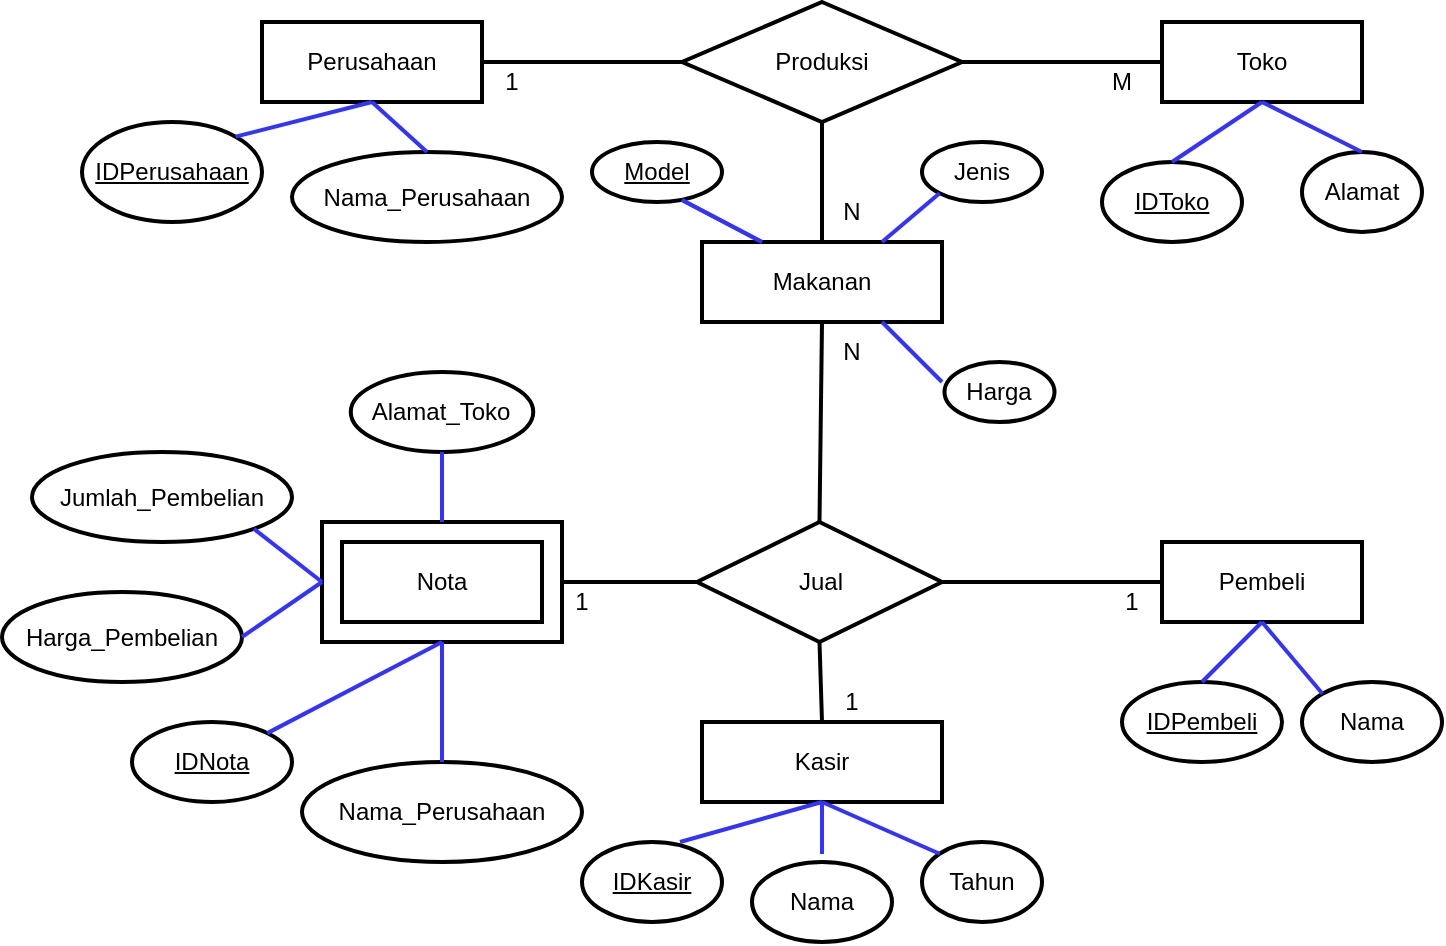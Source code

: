 <mxfile version="13.7.3" type="device"><diagram id="H4Y2i8G257SqjGdyQOFw" name="Page-1"><mxGraphModel dx="868" dy="479" grid="1" gridSize="10" guides="1" tooltips="1" connect="1" arrows="1" fold="1" page="1" pageScale="1" pageWidth="850" pageHeight="1100" math="0" shadow="0"><root><mxCell id="0"/><mxCell id="1" parent="0"/><mxCell id="bx9qFwmlqiWJXu3uj_-1-26" value="" style="rounded=0;whiteSpace=wrap;html=1;strokeWidth=2;" parent="1" vertex="1"><mxGeometry x="170" y="300" width="120" height="60" as="geometry"/></mxCell><mxCell id="bx9qFwmlqiWJXu3uj_-1-1" value="Perusahaan" style="rounded=0;whiteSpace=wrap;html=1;strokeWidth=2;" parent="1" vertex="1"><mxGeometry x="140" y="50" width="110" height="40" as="geometry"/></mxCell><mxCell id="bx9qFwmlqiWJXu3uj_-1-2" value="Toko" style="rounded=0;whiteSpace=wrap;html=1;strokeWidth=2;" parent="1" vertex="1"><mxGeometry x="590" y="50" width="100" height="40" as="geometry"/></mxCell><mxCell id="bx9qFwmlqiWJXu3uj_-1-3" value="Makanan" style="rounded=0;whiteSpace=wrap;html=1;strokeWidth=2;" parent="1" vertex="1"><mxGeometry x="360" y="160" width="120" height="40" as="geometry"/></mxCell><mxCell id="bx9qFwmlqiWJXu3uj_-1-4" value="Pembeli" style="rounded=0;whiteSpace=wrap;html=1;strokeWidth=2;" parent="1" vertex="1"><mxGeometry x="590" y="310" width="100" height="40" as="geometry"/></mxCell><mxCell id="bx9qFwmlqiWJXu3uj_-1-5" value="Kasir" style="rounded=0;whiteSpace=wrap;html=1;strokeWidth=2;" parent="1" vertex="1"><mxGeometry x="360" y="400" width="120" height="40" as="geometry"/></mxCell><mxCell id="bx9qFwmlqiWJXu3uj_-1-7" value="Produksi" style="rhombus;whiteSpace=wrap;html=1;strokeWidth=2;" parent="1" vertex="1"><mxGeometry x="350" y="40" width="140" height="60" as="geometry"/></mxCell><mxCell id="bx9qFwmlqiWJXu3uj_-1-8" value="Jual" style="rhombus;whiteSpace=wrap;html=1;strokeWidth=2;" parent="1" vertex="1"><mxGeometry x="357.5" y="300" width="122.5" height="60" as="geometry"/></mxCell><mxCell id="bx9qFwmlqiWJXu3uj_-1-11" value="" style="endArrow=none;html=1;exitX=1;exitY=0.5;exitDx=0;exitDy=0;entryX=0;entryY=0.5;entryDx=0;entryDy=0;strokeWidth=2;" parent="1" source="bx9qFwmlqiWJXu3uj_-1-1" target="bx9qFwmlqiWJXu3uj_-1-7" edge="1"><mxGeometry width="50" height="50" relative="1" as="geometry"><mxPoint x="340" y="270" as="sourcePoint"/><mxPoint x="390" y="220" as="targetPoint"/></mxGeometry></mxCell><mxCell id="bx9qFwmlqiWJXu3uj_-1-12" value="" style="endArrow=none;html=1;entryX=1;entryY=0.5;entryDx=0;entryDy=0;exitX=0;exitY=0.5;exitDx=0;exitDy=0;strokeWidth=2;" parent="1" source="bx9qFwmlqiWJXu3uj_-1-2" target="bx9qFwmlqiWJXu3uj_-1-7" edge="1"><mxGeometry width="50" height="50" relative="1" as="geometry"><mxPoint x="340" y="270" as="sourcePoint"/><mxPoint x="390" y="220" as="targetPoint"/></mxGeometry></mxCell><mxCell id="bx9qFwmlqiWJXu3uj_-1-13" value="" style="endArrow=none;html=1;entryX=0.5;entryY=1;entryDx=0;entryDy=0;exitX=0.5;exitY=0;exitDx=0;exitDy=0;strokeWidth=2;" parent="1" source="bx9qFwmlqiWJXu3uj_-1-3" target="bx9qFwmlqiWJXu3uj_-1-7" edge="1"><mxGeometry width="50" height="50" relative="1" as="geometry"><mxPoint x="340" y="270" as="sourcePoint"/><mxPoint x="390" y="220" as="targetPoint"/></mxGeometry></mxCell><mxCell id="bx9qFwmlqiWJXu3uj_-1-16" value="" style="endArrow=none;html=1;entryX=0.5;entryY=1;entryDx=0;entryDy=0;exitX=0.5;exitY=0;exitDx=0;exitDy=0;strokeWidth=2;" parent="1" source="bx9qFwmlqiWJXu3uj_-1-8" target="bx9qFwmlqiWJXu3uj_-1-3" edge="1"><mxGeometry width="50" height="50" relative="1" as="geometry"><mxPoint x="340" y="270" as="sourcePoint"/><mxPoint x="390" y="220" as="targetPoint"/></mxGeometry></mxCell><mxCell id="bx9qFwmlqiWJXu3uj_-1-18" value="" style="endArrow=none;html=1;entryX=1;entryY=0.5;entryDx=0;entryDy=0;strokeWidth=2;" parent="1" target="bx9qFwmlqiWJXu3uj_-1-8" edge="1"><mxGeometry width="50" height="50" relative="1" as="geometry"><mxPoint x="590" y="330" as="sourcePoint"/><mxPoint x="390" y="220" as="targetPoint"/></mxGeometry></mxCell><mxCell id="bx9qFwmlqiWJXu3uj_-1-19" value="" style="endArrow=none;html=1;entryX=0.5;entryY=1;entryDx=0;entryDy=0;exitX=0.5;exitY=0;exitDx=0;exitDy=0;strokeWidth=2;" parent="1" source="bx9qFwmlqiWJXu3uj_-1-5" target="bx9qFwmlqiWJXu3uj_-1-8" edge="1"><mxGeometry width="50" height="50" relative="1" as="geometry"><mxPoint x="340" y="270" as="sourcePoint"/><mxPoint x="390" y="220" as="targetPoint"/></mxGeometry></mxCell><mxCell id="bx9qFwmlqiWJXu3uj_-1-20" value="1" style="text;html=1;strokeColor=none;fillColor=none;align=center;verticalAlign=middle;whiteSpace=wrap;rounded=0;" parent="1" vertex="1"><mxGeometry x="250" y="70" width="30" height="20" as="geometry"/></mxCell><mxCell id="bx9qFwmlqiWJXu3uj_-1-21" value="1" style="text;html=1;strokeColor=none;fillColor=none;align=center;verticalAlign=middle;whiteSpace=wrap;rounded=0;" parent="1" vertex="1"><mxGeometry x="290" y="330" width="20" height="20" as="geometry"/></mxCell><mxCell id="bx9qFwmlqiWJXu3uj_-1-22" value="1" style="text;html=1;strokeColor=none;fillColor=none;align=center;verticalAlign=middle;whiteSpace=wrap;rounded=0;" parent="1" vertex="1"><mxGeometry x="420" y="380" width="30" height="20" as="geometry"/></mxCell><mxCell id="bx9qFwmlqiWJXu3uj_-1-31" value="" style="endArrow=none;html=1;exitX=0;exitY=0.5;exitDx=0;exitDy=0;entryX=1;entryY=0.5;entryDx=0;entryDy=0;strokeWidth=2;" parent="1" source="bx9qFwmlqiWJXu3uj_-1-8" target="bx9qFwmlqiWJXu3uj_-1-26" edge="1"><mxGeometry width="50" height="50" relative="1" as="geometry"><mxPoint x="340" y="270" as="sourcePoint"/><mxPoint x="390" y="220" as="targetPoint"/></mxGeometry></mxCell><mxCell id="bx9qFwmlqiWJXu3uj_-1-32" value="N" style="text;html=1;strokeColor=none;fillColor=none;align=center;verticalAlign=middle;whiteSpace=wrap;rounded=0;" parent="1" vertex="1"><mxGeometry x="425" y="130" width="20" height="30" as="geometry"/></mxCell><mxCell id="bx9qFwmlqiWJXu3uj_-1-33" value="N" style="text;html=1;strokeColor=none;fillColor=none;align=center;verticalAlign=middle;whiteSpace=wrap;rounded=0;" parent="1" vertex="1"><mxGeometry x="425" y="200" width="20" height="30" as="geometry"/></mxCell><mxCell id="bx9qFwmlqiWJXu3uj_-1-35" value="M" style="text;html=1;strokeColor=none;fillColor=none;align=center;verticalAlign=middle;whiteSpace=wrap;rounded=0;" parent="1" vertex="1"><mxGeometry x="560" y="70" width="20" height="20" as="geometry"/></mxCell><mxCell id="bx9qFwmlqiWJXu3uj_-1-36" value="IDPerusahaan" style="ellipse;whiteSpace=wrap;html=1;strokeWidth=2;fontStyle=4" parent="1" vertex="1"><mxGeometry x="50" y="100" width="90" height="50" as="geometry"/></mxCell><mxCell id="bx9qFwmlqiWJXu3uj_-1-37" value="Nama_Perusahaan" style="ellipse;whiteSpace=wrap;html=1;strokeWidth=2;" parent="1" vertex="1"><mxGeometry x="155" y="115" width="135" height="45" as="geometry"/></mxCell><mxCell id="bx9qFwmlqiWJXu3uj_-1-38" value="IDToko" style="ellipse;whiteSpace=wrap;html=1;strokeWidth=2;fontStyle=4" parent="1" vertex="1"><mxGeometry x="560" y="120" width="70" height="40" as="geometry"/></mxCell><mxCell id="bx9qFwmlqiWJXu3uj_-1-39" value="Alamat" style="ellipse;whiteSpace=wrap;html=1;strokeWidth=2;" parent="1" vertex="1"><mxGeometry x="660" y="115" width="60" height="40" as="geometry"/></mxCell><mxCell id="bx9qFwmlqiWJXu3uj_-1-40" value="Jenis" style="ellipse;whiteSpace=wrap;html=1;strokeWidth=2;" parent="1" vertex="1"><mxGeometry x="470" y="110" width="60" height="30" as="geometry"/></mxCell><mxCell id="bx9qFwmlqiWJXu3uj_-1-41" value="Model" style="ellipse;whiteSpace=wrap;html=1;strokeWidth=2;fontStyle=4" parent="1" vertex="1"><mxGeometry x="305" y="110" width="65" height="30" as="geometry"/></mxCell><mxCell id="bx9qFwmlqiWJXu3uj_-1-42" value="Harga" style="ellipse;whiteSpace=wrap;html=1;strokeWidth=2;" parent="1" vertex="1"><mxGeometry x="481.25" y="220" width="55" height="30" as="geometry"/></mxCell><mxCell id="bx9qFwmlqiWJXu3uj_-1-43" value="IDPembeli" style="ellipse;whiteSpace=wrap;html=1;strokeWidth=2;fontStyle=4" parent="1" vertex="1"><mxGeometry x="570" y="380" width="80" height="40" as="geometry"/></mxCell><mxCell id="bx9qFwmlqiWJXu3uj_-1-44" value="IDKasir" style="ellipse;whiteSpace=wrap;html=1;strokeWidth=2;fontStyle=4" parent="1" vertex="1"><mxGeometry x="300" y="460" width="70" height="40" as="geometry"/></mxCell><mxCell id="bx9qFwmlqiWJXu3uj_-1-45" value="Nama" style="ellipse;whiteSpace=wrap;html=1;strokeWidth=2;" parent="1" vertex="1"><mxGeometry x="385" y="470" width="70" height="40" as="geometry"/></mxCell><mxCell id="bx9qFwmlqiWJXu3uj_-1-46" value="Tahun" style="ellipse;whiteSpace=wrap;html=1;strokeWidth=2;" parent="1" vertex="1"><mxGeometry x="470" y="460" width="60" height="40" as="geometry"/></mxCell><mxCell id="bx9qFwmlqiWJXu3uj_-1-47" value="IDNota" style="ellipse;whiteSpace=wrap;html=1;strokeWidth=2;fontStyle=4" parent="1" vertex="1"><mxGeometry x="75" y="400" width="80" height="40" as="geometry"/></mxCell><mxCell id="bx9qFwmlqiWJXu3uj_-1-48" value="Nama_Perusahaan" style="ellipse;whiteSpace=wrap;html=1;strokeWidth=2;" parent="1" vertex="1"><mxGeometry x="160" y="420" width="140" height="50" as="geometry"/></mxCell><mxCell id="bx9qFwmlqiWJXu3uj_-1-50" value="Harga_Pembelian" style="ellipse;whiteSpace=wrap;html=1;strokeWidth=2;" parent="1" vertex="1"><mxGeometry x="10" y="335" width="120" height="45" as="geometry"/></mxCell><mxCell id="bx9qFwmlqiWJXu3uj_-1-51" value="Jumlah_Pembelian" style="ellipse;whiteSpace=wrap;html=1;strokeWidth=2;" parent="1" vertex="1"><mxGeometry x="25" y="265" width="130" height="45" as="geometry"/></mxCell><mxCell id="bx9qFwmlqiWJXu3uj_-1-53" value="Alamat_Toko" style="ellipse;whiteSpace=wrap;html=1;strokeWidth=2;" parent="1" vertex="1"><mxGeometry x="184.38" y="225" width="91.25" height="40" as="geometry"/></mxCell><mxCell id="bx9qFwmlqiWJXu3uj_-1-55" value="" style="endArrow=none;html=1;strokeWidth=2;entryX=1;entryY=0;entryDx=0;entryDy=0;strokeColor=#3333FF;" parent="1" target="bx9qFwmlqiWJXu3uj_-1-36" edge="1"><mxGeometry width="50" height="50" relative="1" as="geometry"><mxPoint x="195" y="90" as="sourcePoint"/><mxPoint x="390" y="220" as="targetPoint"/></mxGeometry></mxCell><mxCell id="bx9qFwmlqiWJXu3uj_-1-56" value="" style="endArrow=none;html=1;strokeWidth=2;entryX=0.5;entryY=1;entryDx=0;entryDy=0;exitX=0.5;exitY=0;exitDx=0;exitDy=0;strokeColor=#3333FF;" parent="1" source="bx9qFwmlqiWJXu3uj_-1-37" target="bx9qFwmlqiWJXu3uj_-1-1" edge="1"><mxGeometry width="50" height="50" relative="1" as="geometry"><mxPoint x="340" y="270" as="sourcePoint"/><mxPoint x="390" y="220" as="targetPoint"/></mxGeometry></mxCell><mxCell id="bx9qFwmlqiWJXu3uj_-1-57" value="" style="endArrow=none;html=1;strokeWidth=2;strokeColor=#3333FF;entryX=0.25;entryY=0;entryDx=0;entryDy=0;exitX=0.692;exitY=0.967;exitDx=0;exitDy=0;exitPerimeter=0;" parent="1" source="bx9qFwmlqiWJXu3uj_-1-41" target="bx9qFwmlqiWJXu3uj_-1-3" edge="1"><mxGeometry width="50" height="50" relative="1" as="geometry"><mxPoint x="340" y="270" as="sourcePoint"/><mxPoint x="390" y="220" as="targetPoint"/></mxGeometry></mxCell><mxCell id="bx9qFwmlqiWJXu3uj_-1-58" value="" style="endArrow=none;html=1;strokeWidth=2;strokeColor=#3333FF;entryX=0.25;entryY=0;entryDx=0;entryDy=0;exitX=0.692;exitY=0.967;exitDx=0;exitDy=0;exitPerimeter=0;" parent="1" edge="1"><mxGeometry width="50" height="50" relative="1" as="geometry"><mxPoint x="349.98" y="139.01" as="sourcePoint"/><mxPoint x="390" y="160" as="targetPoint"/></mxGeometry></mxCell><mxCell id="bx9qFwmlqiWJXu3uj_-1-59" value="" style="endArrow=none;html=1;strokeWidth=2;strokeColor=#3333FF;entryX=0;entryY=1;entryDx=0;entryDy=0;exitX=0.75;exitY=0;exitDx=0;exitDy=0;" parent="1" source="bx9qFwmlqiWJXu3uj_-1-3" target="bx9qFwmlqiWJXu3uj_-1-40" edge="1"><mxGeometry width="50" height="50" relative="1" as="geometry"><mxPoint x="359.98" y="149.01" as="sourcePoint"/><mxPoint x="400" y="170" as="targetPoint"/></mxGeometry></mxCell><mxCell id="bx9qFwmlqiWJXu3uj_-1-60" value="" style="endArrow=none;html=1;strokeWidth=2;strokeColor=#3333FF;entryX=0.75;entryY=1;entryDx=0;entryDy=0;" parent="1" target="bx9qFwmlqiWJXu3uj_-1-3" edge="1"><mxGeometry width="50" height="50" relative="1" as="geometry"><mxPoint x="480" y="230" as="sourcePoint"/><mxPoint x="410" y="180" as="targetPoint"/></mxGeometry></mxCell><mxCell id="bx9qFwmlqiWJXu3uj_-1-61" value="" style="endArrow=none;html=1;strokeWidth=2;strokeColor=#3333FF;entryX=0.5;entryY=0;entryDx=0;entryDy=0;exitX=0.5;exitY=1;exitDx=0;exitDy=0;" parent="1" source="bx9qFwmlqiWJXu3uj_-1-2" target="bx9qFwmlqiWJXu3uj_-1-38" edge="1"><mxGeometry width="50" height="50" relative="1" as="geometry"><mxPoint x="379.98" y="169.01" as="sourcePoint"/><mxPoint x="420" y="190" as="targetPoint"/></mxGeometry></mxCell><mxCell id="bx9qFwmlqiWJXu3uj_-1-62" value="" style="endArrow=none;html=1;strokeWidth=2;strokeColor=#3333FF;entryX=0.5;entryY=0;entryDx=0;entryDy=0;" parent="1" target="bx9qFwmlqiWJXu3uj_-1-39" edge="1"><mxGeometry width="50" height="50" relative="1" as="geometry"><mxPoint x="640" y="90" as="sourcePoint"/><mxPoint x="430" y="200" as="targetPoint"/></mxGeometry></mxCell><mxCell id="bx9qFwmlqiWJXu3uj_-1-63" value="" style="endArrow=none;html=1;strokeWidth=2;strokeColor=#3333FF;exitX=0.5;exitY=1;exitDx=0;exitDy=0;entryX=0.5;entryY=0;entryDx=0;entryDy=0;" parent="1" source="bx9qFwmlqiWJXu3uj_-1-4" target="bx9qFwmlqiWJXu3uj_-1-43" edge="1"><mxGeometry width="50" height="50" relative="1" as="geometry"><mxPoint x="399.98" y="189.01" as="sourcePoint"/><mxPoint x="640" y="330" as="targetPoint"/></mxGeometry></mxCell><mxCell id="bx9qFwmlqiWJXu3uj_-1-65" value="" style="endArrow=none;html=1;strokeWidth=2;strokeColor=#3333FF;exitX=0;exitY=0;exitDx=0;exitDy=0;entryX=0.5;entryY=1;entryDx=0;entryDy=0;" parent="1" source="bx9qFwmlqiWJXu3uj_-1-46" target="bx9qFwmlqiWJXu3uj_-1-5" edge="1"><mxGeometry width="50" height="50" relative="1" as="geometry"><mxPoint x="640" y="310" as="sourcePoint"/><mxPoint x="640" y="350" as="targetPoint"/></mxGeometry></mxCell><mxCell id="bx9qFwmlqiWJXu3uj_-1-66" value="" style="endArrow=none;html=1;strokeWidth=2;strokeColor=#3333FF;entryX=0.5;entryY=1;entryDx=0;entryDy=0;" parent="1" edge="1"><mxGeometry width="50" height="50" relative="1" as="geometry"><mxPoint x="420" y="466" as="sourcePoint"/><mxPoint x="420" y="440" as="targetPoint"/></mxGeometry></mxCell><mxCell id="bx9qFwmlqiWJXu3uj_-1-67" value="" style="endArrow=none;html=1;strokeWidth=2;strokeColor=#3333FF;exitX=0.7;exitY=0;exitDx=0;exitDy=0;entryX=0.5;entryY=1;entryDx=0;entryDy=0;exitPerimeter=0;" parent="1" source="bx9qFwmlqiWJXu3uj_-1-44" target="bx9qFwmlqiWJXu3uj_-1-5" edge="1"><mxGeometry width="50" height="50" relative="1" as="geometry"><mxPoint x="488.787" y="475.858" as="sourcePoint"/><mxPoint x="430" y="450" as="targetPoint"/></mxGeometry></mxCell><mxCell id="bx9qFwmlqiWJXu3uj_-1-69" value="" style="endArrow=none;html=1;strokeWidth=2;strokeColor=#3333FF;exitX=0.5;exitY=0;exitDx=0;exitDy=0;" parent="1" source="bx9qFwmlqiWJXu3uj_-1-6" edge="1"><mxGeometry width="50" height="50" relative="1" as="geometry"><mxPoint x="197" y="370" as="sourcePoint"/><mxPoint x="190" y="320" as="targetPoint"/></mxGeometry></mxCell><mxCell id="bx9qFwmlqiWJXu3uj_-1-70" value="" style="endArrow=none;html=1;strokeWidth=2;strokeColor=#3333FF;entryX=0.5;entryY=1;entryDx=0;entryDy=0;" parent="1" source="bx9qFwmlqiWJXu3uj_-1-47" target="bx9qFwmlqiWJXu3uj_-1-26" edge="1"><mxGeometry width="50" height="50" relative="1" as="geometry"><mxPoint x="281.716" y="367.322" as="sourcePoint"/><mxPoint x="206.96" y="331.98" as="targetPoint"/></mxGeometry></mxCell><mxCell id="bx9qFwmlqiWJXu3uj_-1-71" value="" style="endArrow=none;html=1;strokeColor=#3333FF;strokeWidth=2;exitX=1;exitY=0.5;exitDx=0;exitDy=0;entryX=0;entryY=0.5;entryDx=0;entryDy=0;" parent="1" source="bx9qFwmlqiWJXu3uj_-1-50" target="bx9qFwmlqiWJXu3uj_-1-26" edge="1"><mxGeometry width="50" height="50" relative="1" as="geometry"><mxPoint x="340" y="360" as="sourcePoint"/><mxPoint x="130" y="290" as="targetPoint"/></mxGeometry></mxCell><mxCell id="bx9qFwmlqiWJXu3uj_-1-72" value="" style="endArrow=none;html=1;strokeColor=#3333FF;strokeWidth=2;exitX=1;exitY=1;exitDx=0;exitDy=0;entryX=0;entryY=0.5;entryDx=0;entryDy=0;" parent="1" source="bx9qFwmlqiWJXu3uj_-1-51" target="bx9qFwmlqiWJXu3uj_-1-26" edge="1"><mxGeometry width="50" height="50" relative="1" as="geometry"><mxPoint x="340" y="360" as="sourcePoint"/><mxPoint x="153" y="260" as="targetPoint"/></mxGeometry></mxCell><mxCell id="bx9qFwmlqiWJXu3uj_-1-74" value="" style="endArrow=none;html=1;strokeColor=#3333FF;strokeWidth=2;exitX=0.5;exitY=0;exitDx=0;exitDy=0;entryX=0.5;entryY=1;entryDx=0;entryDy=0;" parent="1" source="bx9qFwmlqiWJXu3uj_-1-26" target="bx9qFwmlqiWJXu3uj_-1-53" edge="1"><mxGeometry width="50" height="50" relative="1" as="geometry"><mxPoint x="340" y="360" as="sourcePoint"/><mxPoint x="252" y="235" as="targetPoint"/></mxGeometry></mxCell><mxCell id="bx9qFwmlqiWJXu3uj_-1-76" value="Nama" style="ellipse;whiteSpace=wrap;html=1;strokeWidth=2;" parent="1" vertex="1"><mxGeometry x="660" y="380" width="70" height="40" as="geometry"/></mxCell><mxCell id="bx9qFwmlqiWJXu3uj_-1-77" value="" style="endArrow=none;html=1;strokeWidth=2;strokeColor=#3333FF;exitX=0.5;exitY=1;exitDx=0;exitDy=0;entryX=0;entryY=0;entryDx=0;entryDy=0;" parent="1" source="bx9qFwmlqiWJXu3uj_-1-4" target="bx9qFwmlqiWJXu3uj_-1-76" edge="1"><mxGeometry width="50" height="50" relative="1" as="geometry"><mxPoint x="640" y="310" as="sourcePoint"/><mxPoint x="696" y="358" as="targetPoint"/></mxGeometry></mxCell><mxCell id="bx9qFwmlqiWJXu3uj_-1-6" value="Nota" style="rounded=0;whiteSpace=wrap;html=1;strokeWidth=2;" parent="1" vertex="1"><mxGeometry x="180" y="310" width="100" height="40" as="geometry"/></mxCell><mxCell id="bx9qFwmlqiWJXu3uj_-1-79" value="" style="endArrow=none;html=1;strokeWidth=2;strokeColor=#3333FF;exitX=0.5;exitY=0;exitDx=0;exitDy=0;entryX=0.5;entryY=1;entryDx=0;entryDy=0;" parent="1" source="bx9qFwmlqiWJXu3uj_-1-48" target="bx9qFwmlqiWJXu3uj_-1-26" edge="1"><mxGeometry width="50" height="50" relative="1" as="geometry"><mxPoint x="189.99" y="420" as="sourcePoint"/><mxPoint x="190" y="320" as="targetPoint"/></mxGeometry></mxCell><mxCell id="_aiYqikiibcCyppffN4y-1" value="" style="endArrow=none;html=1;entryX=1;entryY=0.5;entryDx=0;entryDy=0;exitX=0;exitY=0.5;exitDx=0;exitDy=0;strokeWidth=2;" edge="1" parent="1" source="bx9qFwmlqiWJXu3uj_-1-4"><mxGeometry width="50" height="50" relative="1" as="geometry"><mxPoint x="590" y="330" as="sourcePoint"/><mxPoint x="590" y="340" as="targetPoint"/></mxGeometry></mxCell><mxCell id="_aiYqikiibcCyppffN4y-3" value="1" style="text;html=1;strokeColor=none;fillColor=none;align=center;verticalAlign=middle;whiteSpace=wrap;rounded=0;" vertex="1" parent="1"><mxGeometry x="560" y="330" width="30" height="20" as="geometry"/></mxCell></root></mxGraphModel></diagram></mxfile>